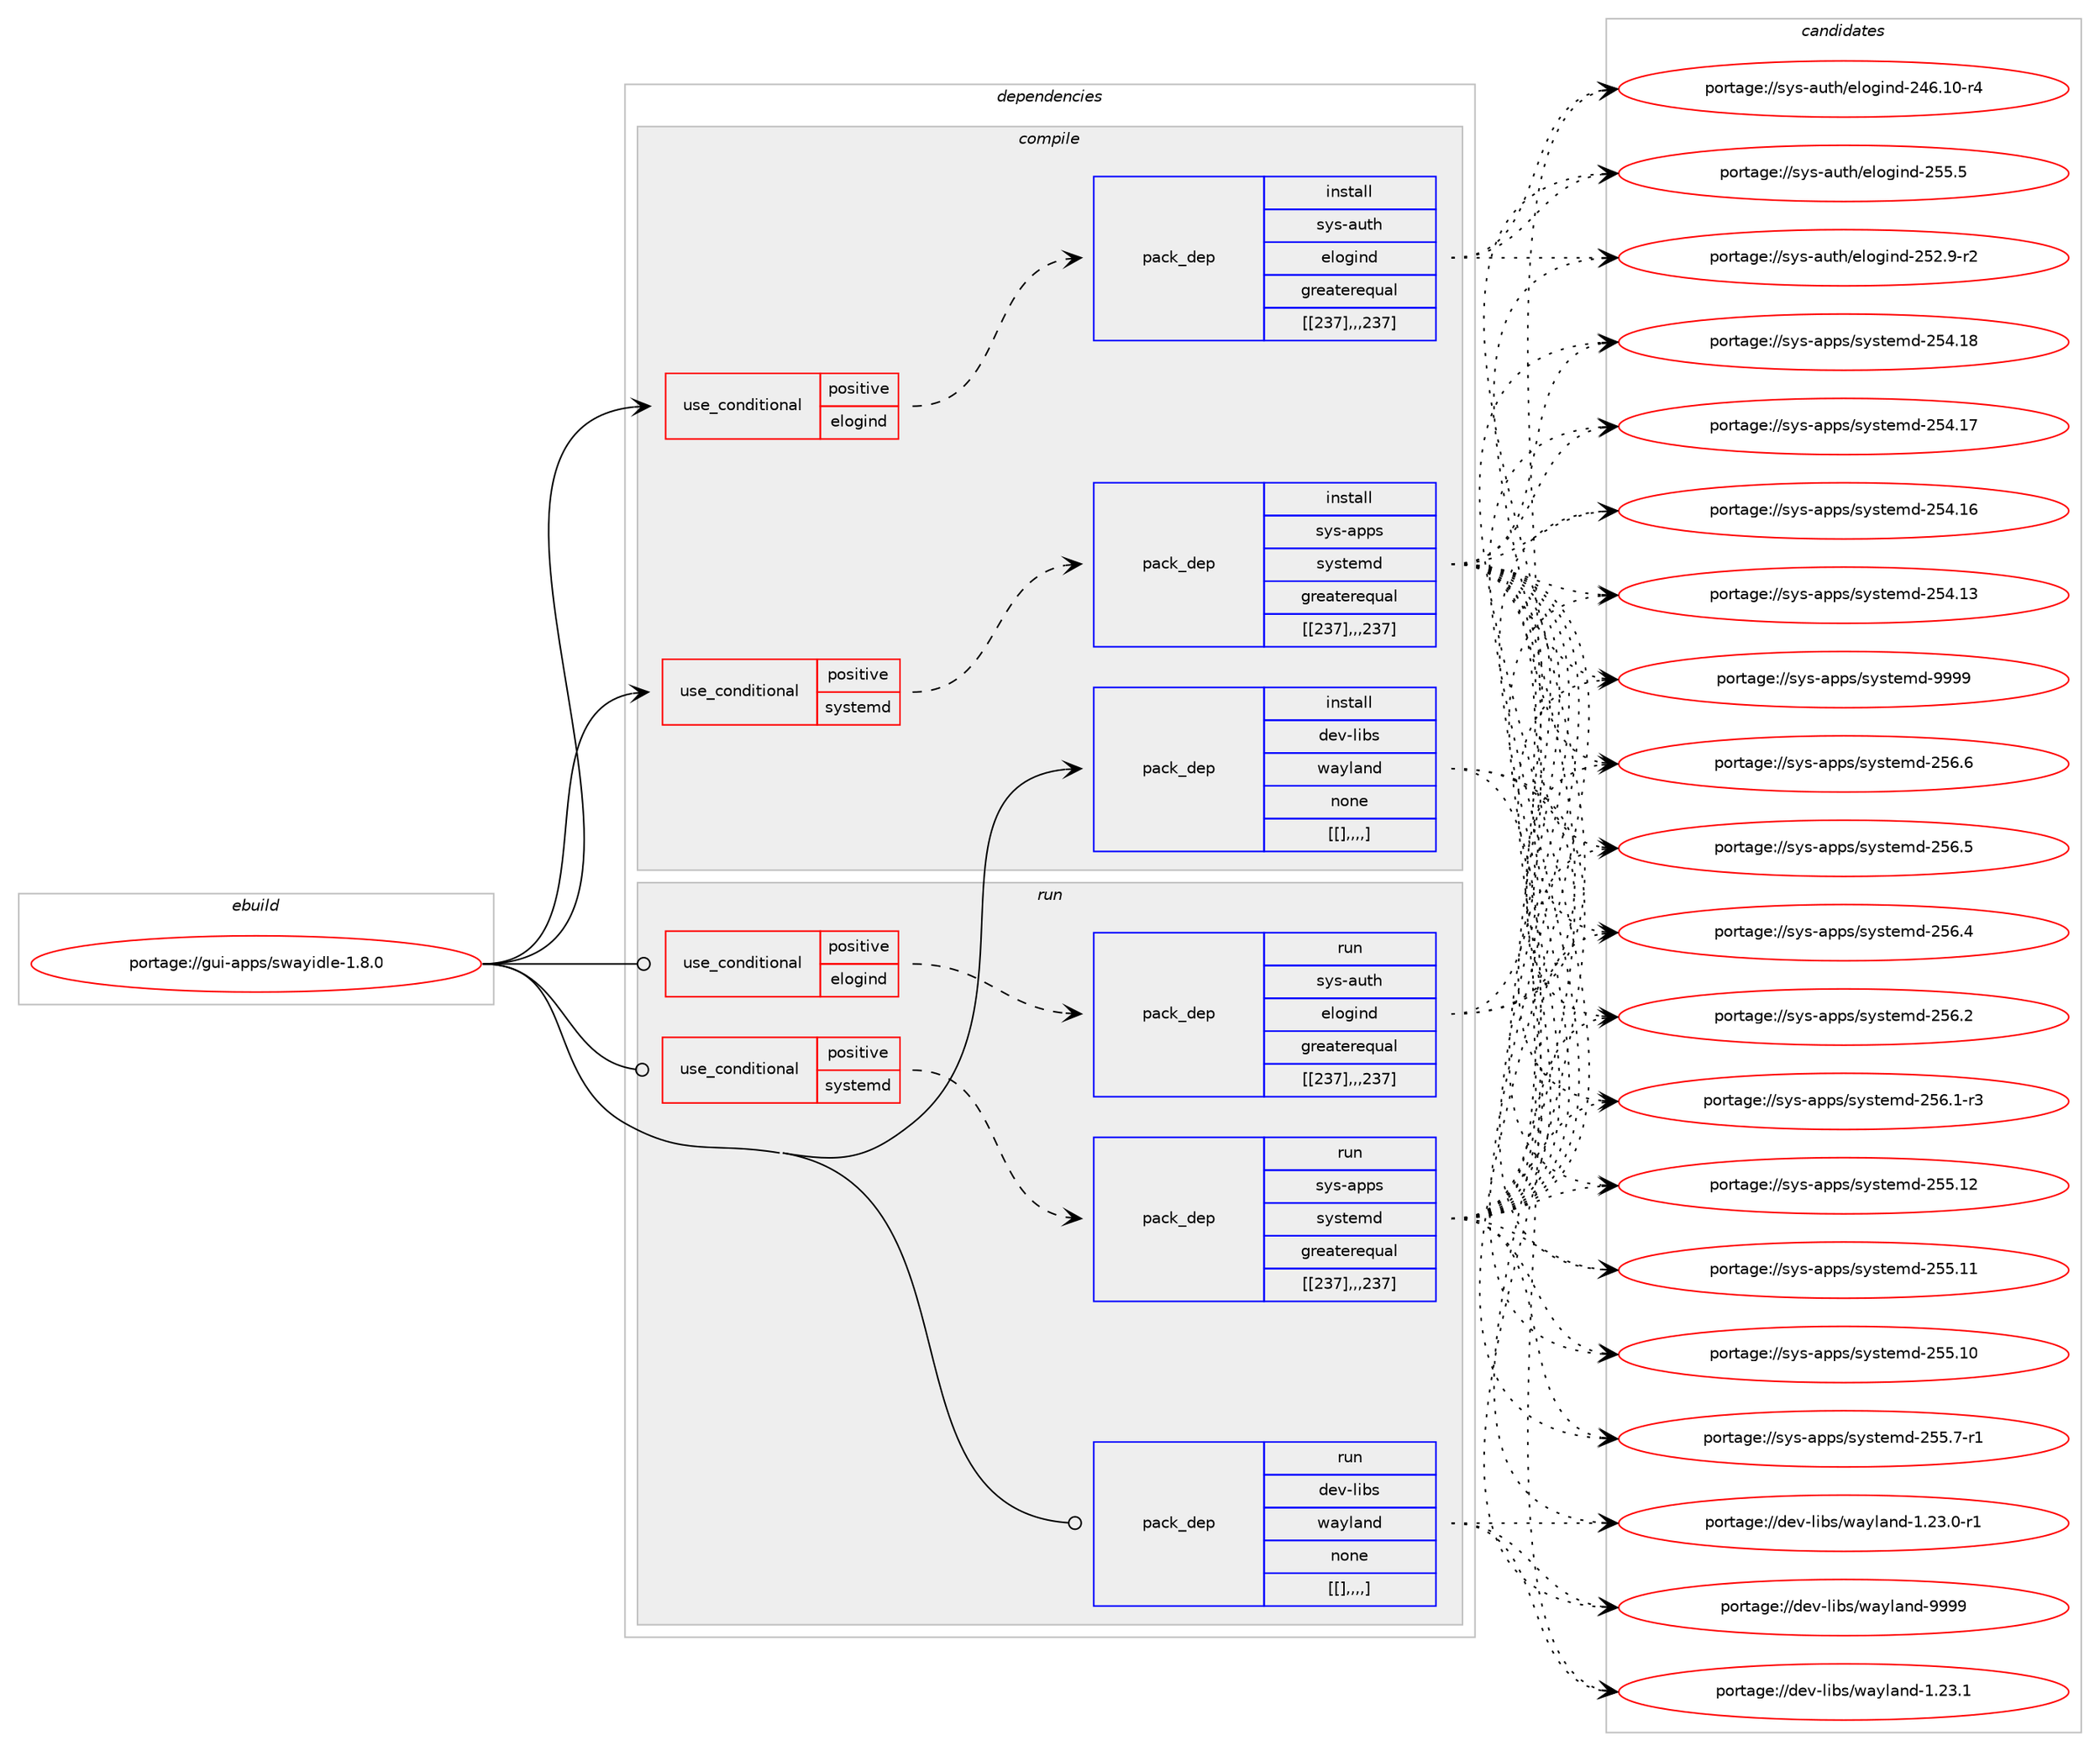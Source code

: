 digraph prolog {

# *************
# Graph options
# *************

newrank=true;
concentrate=true;
compound=true;
graph [rankdir=LR,fontname=Helvetica,fontsize=10,ranksep=1.5];#, ranksep=2.5, nodesep=0.2];
edge  [arrowhead=vee];
node  [fontname=Helvetica,fontsize=10];

# **********
# The ebuild
# **********

subgraph cluster_leftcol {
color=gray;
label=<<i>ebuild</i>>;
id [label="portage://gui-apps/swayidle-1.8.0", color=red, width=4, href="../gui-apps/swayidle-1.8.0.svg"];
}

# ****************
# The dependencies
# ****************

subgraph cluster_midcol {
color=gray;
label=<<i>dependencies</i>>;
subgraph cluster_compile {
fillcolor="#eeeeee";
style=filled;
label=<<i>compile</i>>;
subgraph cond68814 {
dependency247785 [label=<<TABLE BORDER="0" CELLBORDER="1" CELLSPACING="0" CELLPADDING="4"><TR><TD ROWSPAN="3" CELLPADDING="10">use_conditional</TD></TR><TR><TD>positive</TD></TR><TR><TD>elogind</TD></TR></TABLE>>, shape=none, color=red];
subgraph pack177429 {
dependency247786 [label=<<TABLE BORDER="0" CELLBORDER="1" CELLSPACING="0" CELLPADDING="4" WIDTH="220"><TR><TD ROWSPAN="6" CELLPADDING="30">pack_dep</TD></TR><TR><TD WIDTH="110">install</TD></TR><TR><TD>sys-auth</TD></TR><TR><TD>elogind</TD></TR><TR><TD>greaterequal</TD></TR><TR><TD>[[237],,,237]</TD></TR></TABLE>>, shape=none, color=blue];
}
dependency247785:e -> dependency247786:w [weight=20,style="dashed",arrowhead="vee"];
}
id:e -> dependency247785:w [weight=20,style="solid",arrowhead="vee"];
subgraph cond68815 {
dependency247787 [label=<<TABLE BORDER="0" CELLBORDER="1" CELLSPACING="0" CELLPADDING="4"><TR><TD ROWSPAN="3" CELLPADDING="10">use_conditional</TD></TR><TR><TD>positive</TD></TR><TR><TD>systemd</TD></TR></TABLE>>, shape=none, color=red];
subgraph pack177430 {
dependency247788 [label=<<TABLE BORDER="0" CELLBORDER="1" CELLSPACING="0" CELLPADDING="4" WIDTH="220"><TR><TD ROWSPAN="6" CELLPADDING="30">pack_dep</TD></TR><TR><TD WIDTH="110">install</TD></TR><TR><TD>sys-apps</TD></TR><TR><TD>systemd</TD></TR><TR><TD>greaterequal</TD></TR><TR><TD>[[237],,,237]</TD></TR></TABLE>>, shape=none, color=blue];
}
dependency247787:e -> dependency247788:w [weight=20,style="dashed",arrowhead="vee"];
}
id:e -> dependency247787:w [weight=20,style="solid",arrowhead="vee"];
subgraph pack177431 {
dependency247789 [label=<<TABLE BORDER="0" CELLBORDER="1" CELLSPACING="0" CELLPADDING="4" WIDTH="220"><TR><TD ROWSPAN="6" CELLPADDING="30">pack_dep</TD></TR><TR><TD WIDTH="110">install</TD></TR><TR><TD>dev-libs</TD></TR><TR><TD>wayland</TD></TR><TR><TD>none</TD></TR><TR><TD>[[],,,,]</TD></TR></TABLE>>, shape=none, color=blue];
}
id:e -> dependency247789:w [weight=20,style="solid",arrowhead="vee"];
}
subgraph cluster_compileandrun {
fillcolor="#eeeeee";
style=filled;
label=<<i>compile and run</i>>;
}
subgraph cluster_run {
fillcolor="#eeeeee";
style=filled;
label=<<i>run</i>>;
subgraph cond68816 {
dependency247790 [label=<<TABLE BORDER="0" CELLBORDER="1" CELLSPACING="0" CELLPADDING="4"><TR><TD ROWSPAN="3" CELLPADDING="10">use_conditional</TD></TR><TR><TD>positive</TD></TR><TR><TD>elogind</TD></TR></TABLE>>, shape=none, color=red];
subgraph pack177432 {
dependency247791 [label=<<TABLE BORDER="0" CELLBORDER="1" CELLSPACING="0" CELLPADDING="4" WIDTH="220"><TR><TD ROWSPAN="6" CELLPADDING="30">pack_dep</TD></TR><TR><TD WIDTH="110">run</TD></TR><TR><TD>sys-auth</TD></TR><TR><TD>elogind</TD></TR><TR><TD>greaterequal</TD></TR><TR><TD>[[237],,,237]</TD></TR></TABLE>>, shape=none, color=blue];
}
dependency247790:e -> dependency247791:w [weight=20,style="dashed",arrowhead="vee"];
}
id:e -> dependency247790:w [weight=20,style="solid",arrowhead="odot"];
subgraph cond68817 {
dependency247792 [label=<<TABLE BORDER="0" CELLBORDER="1" CELLSPACING="0" CELLPADDING="4"><TR><TD ROWSPAN="3" CELLPADDING="10">use_conditional</TD></TR><TR><TD>positive</TD></TR><TR><TD>systemd</TD></TR></TABLE>>, shape=none, color=red];
subgraph pack177433 {
dependency247793 [label=<<TABLE BORDER="0" CELLBORDER="1" CELLSPACING="0" CELLPADDING="4" WIDTH="220"><TR><TD ROWSPAN="6" CELLPADDING="30">pack_dep</TD></TR><TR><TD WIDTH="110">run</TD></TR><TR><TD>sys-apps</TD></TR><TR><TD>systemd</TD></TR><TR><TD>greaterequal</TD></TR><TR><TD>[[237],,,237]</TD></TR></TABLE>>, shape=none, color=blue];
}
dependency247792:e -> dependency247793:w [weight=20,style="dashed",arrowhead="vee"];
}
id:e -> dependency247792:w [weight=20,style="solid",arrowhead="odot"];
subgraph pack177434 {
dependency247794 [label=<<TABLE BORDER="0" CELLBORDER="1" CELLSPACING="0" CELLPADDING="4" WIDTH="220"><TR><TD ROWSPAN="6" CELLPADDING="30">pack_dep</TD></TR><TR><TD WIDTH="110">run</TD></TR><TR><TD>dev-libs</TD></TR><TR><TD>wayland</TD></TR><TR><TD>none</TD></TR><TR><TD>[[],,,,]</TD></TR></TABLE>>, shape=none, color=blue];
}
id:e -> dependency247794:w [weight=20,style="solid",arrowhead="odot"];
}
}

# **************
# The candidates
# **************

subgraph cluster_choices {
rank=same;
color=gray;
label=<<i>candidates</i>>;

subgraph choice177429 {
color=black;
nodesep=1;
choice115121115459711711610447101108111103105110100455053534653 [label="portage://sys-auth/elogind-255.5", color=red, width=4,href="../sys-auth/elogind-255.5.svg"];
choice1151211154597117116104471011081111031051101004550535046574511450 [label="portage://sys-auth/elogind-252.9-r2", color=red, width=4,href="../sys-auth/elogind-252.9-r2.svg"];
choice115121115459711711610447101108111103105110100455052544649484511452 [label="portage://sys-auth/elogind-246.10-r4", color=red, width=4,href="../sys-auth/elogind-246.10-r4.svg"];
dependency247786:e -> choice115121115459711711610447101108111103105110100455053534653:w [style=dotted,weight="100"];
dependency247786:e -> choice1151211154597117116104471011081111031051101004550535046574511450:w [style=dotted,weight="100"];
dependency247786:e -> choice115121115459711711610447101108111103105110100455052544649484511452:w [style=dotted,weight="100"];
}
subgraph choice177430 {
color=black;
nodesep=1;
choice1151211154597112112115471151211151161011091004557575757 [label="portage://sys-apps/systemd-9999", color=red, width=4,href="../sys-apps/systemd-9999.svg"];
choice115121115459711211211547115121115116101109100455053544654 [label="portage://sys-apps/systemd-256.6", color=red, width=4,href="../sys-apps/systemd-256.6.svg"];
choice115121115459711211211547115121115116101109100455053544653 [label="portage://sys-apps/systemd-256.5", color=red, width=4,href="../sys-apps/systemd-256.5.svg"];
choice115121115459711211211547115121115116101109100455053544652 [label="portage://sys-apps/systemd-256.4", color=red, width=4,href="../sys-apps/systemd-256.4.svg"];
choice115121115459711211211547115121115116101109100455053544650 [label="portage://sys-apps/systemd-256.2", color=red, width=4,href="../sys-apps/systemd-256.2.svg"];
choice1151211154597112112115471151211151161011091004550535446494511451 [label="portage://sys-apps/systemd-256.1-r3", color=red, width=4,href="../sys-apps/systemd-256.1-r3.svg"];
choice11512111545971121121154711512111511610110910045505353464950 [label="portage://sys-apps/systemd-255.12", color=red, width=4,href="../sys-apps/systemd-255.12.svg"];
choice11512111545971121121154711512111511610110910045505353464949 [label="portage://sys-apps/systemd-255.11", color=red, width=4,href="../sys-apps/systemd-255.11.svg"];
choice11512111545971121121154711512111511610110910045505353464948 [label="portage://sys-apps/systemd-255.10", color=red, width=4,href="../sys-apps/systemd-255.10.svg"];
choice1151211154597112112115471151211151161011091004550535346554511449 [label="portage://sys-apps/systemd-255.7-r1", color=red, width=4,href="../sys-apps/systemd-255.7-r1.svg"];
choice11512111545971121121154711512111511610110910045505352464956 [label="portage://sys-apps/systemd-254.18", color=red, width=4,href="../sys-apps/systemd-254.18.svg"];
choice11512111545971121121154711512111511610110910045505352464955 [label="portage://sys-apps/systemd-254.17", color=red, width=4,href="../sys-apps/systemd-254.17.svg"];
choice11512111545971121121154711512111511610110910045505352464954 [label="portage://sys-apps/systemd-254.16", color=red, width=4,href="../sys-apps/systemd-254.16.svg"];
choice11512111545971121121154711512111511610110910045505352464951 [label="portage://sys-apps/systemd-254.13", color=red, width=4,href="../sys-apps/systemd-254.13.svg"];
dependency247788:e -> choice1151211154597112112115471151211151161011091004557575757:w [style=dotted,weight="100"];
dependency247788:e -> choice115121115459711211211547115121115116101109100455053544654:w [style=dotted,weight="100"];
dependency247788:e -> choice115121115459711211211547115121115116101109100455053544653:w [style=dotted,weight="100"];
dependency247788:e -> choice115121115459711211211547115121115116101109100455053544652:w [style=dotted,weight="100"];
dependency247788:e -> choice115121115459711211211547115121115116101109100455053544650:w [style=dotted,weight="100"];
dependency247788:e -> choice1151211154597112112115471151211151161011091004550535446494511451:w [style=dotted,weight="100"];
dependency247788:e -> choice11512111545971121121154711512111511610110910045505353464950:w [style=dotted,weight="100"];
dependency247788:e -> choice11512111545971121121154711512111511610110910045505353464949:w [style=dotted,weight="100"];
dependency247788:e -> choice11512111545971121121154711512111511610110910045505353464948:w [style=dotted,weight="100"];
dependency247788:e -> choice1151211154597112112115471151211151161011091004550535346554511449:w [style=dotted,weight="100"];
dependency247788:e -> choice11512111545971121121154711512111511610110910045505352464956:w [style=dotted,weight="100"];
dependency247788:e -> choice11512111545971121121154711512111511610110910045505352464955:w [style=dotted,weight="100"];
dependency247788:e -> choice11512111545971121121154711512111511610110910045505352464954:w [style=dotted,weight="100"];
dependency247788:e -> choice11512111545971121121154711512111511610110910045505352464951:w [style=dotted,weight="100"];
}
subgraph choice177431 {
color=black;
nodesep=1;
choice10010111845108105981154711997121108971101004557575757 [label="portage://dev-libs/wayland-9999", color=red, width=4,href="../dev-libs/wayland-9999.svg"];
choice100101118451081059811547119971211089711010045494650514649 [label="portage://dev-libs/wayland-1.23.1", color=red, width=4,href="../dev-libs/wayland-1.23.1.svg"];
choice1001011184510810598115471199712110897110100454946505146484511449 [label="portage://dev-libs/wayland-1.23.0-r1", color=red, width=4,href="../dev-libs/wayland-1.23.0-r1.svg"];
dependency247789:e -> choice10010111845108105981154711997121108971101004557575757:w [style=dotted,weight="100"];
dependency247789:e -> choice100101118451081059811547119971211089711010045494650514649:w [style=dotted,weight="100"];
dependency247789:e -> choice1001011184510810598115471199712110897110100454946505146484511449:w [style=dotted,weight="100"];
}
subgraph choice177432 {
color=black;
nodesep=1;
choice115121115459711711610447101108111103105110100455053534653 [label="portage://sys-auth/elogind-255.5", color=red, width=4,href="../sys-auth/elogind-255.5.svg"];
choice1151211154597117116104471011081111031051101004550535046574511450 [label="portage://sys-auth/elogind-252.9-r2", color=red, width=4,href="../sys-auth/elogind-252.9-r2.svg"];
choice115121115459711711610447101108111103105110100455052544649484511452 [label="portage://sys-auth/elogind-246.10-r4", color=red, width=4,href="../sys-auth/elogind-246.10-r4.svg"];
dependency247791:e -> choice115121115459711711610447101108111103105110100455053534653:w [style=dotted,weight="100"];
dependency247791:e -> choice1151211154597117116104471011081111031051101004550535046574511450:w [style=dotted,weight="100"];
dependency247791:e -> choice115121115459711711610447101108111103105110100455052544649484511452:w [style=dotted,weight="100"];
}
subgraph choice177433 {
color=black;
nodesep=1;
choice1151211154597112112115471151211151161011091004557575757 [label="portage://sys-apps/systemd-9999", color=red, width=4,href="../sys-apps/systemd-9999.svg"];
choice115121115459711211211547115121115116101109100455053544654 [label="portage://sys-apps/systemd-256.6", color=red, width=4,href="../sys-apps/systemd-256.6.svg"];
choice115121115459711211211547115121115116101109100455053544653 [label="portage://sys-apps/systemd-256.5", color=red, width=4,href="../sys-apps/systemd-256.5.svg"];
choice115121115459711211211547115121115116101109100455053544652 [label="portage://sys-apps/systemd-256.4", color=red, width=4,href="../sys-apps/systemd-256.4.svg"];
choice115121115459711211211547115121115116101109100455053544650 [label="portage://sys-apps/systemd-256.2", color=red, width=4,href="../sys-apps/systemd-256.2.svg"];
choice1151211154597112112115471151211151161011091004550535446494511451 [label="portage://sys-apps/systemd-256.1-r3", color=red, width=4,href="../sys-apps/systemd-256.1-r3.svg"];
choice11512111545971121121154711512111511610110910045505353464950 [label="portage://sys-apps/systemd-255.12", color=red, width=4,href="../sys-apps/systemd-255.12.svg"];
choice11512111545971121121154711512111511610110910045505353464949 [label="portage://sys-apps/systemd-255.11", color=red, width=4,href="../sys-apps/systemd-255.11.svg"];
choice11512111545971121121154711512111511610110910045505353464948 [label="portage://sys-apps/systemd-255.10", color=red, width=4,href="../sys-apps/systemd-255.10.svg"];
choice1151211154597112112115471151211151161011091004550535346554511449 [label="portage://sys-apps/systemd-255.7-r1", color=red, width=4,href="../sys-apps/systemd-255.7-r1.svg"];
choice11512111545971121121154711512111511610110910045505352464956 [label="portage://sys-apps/systemd-254.18", color=red, width=4,href="../sys-apps/systemd-254.18.svg"];
choice11512111545971121121154711512111511610110910045505352464955 [label="portage://sys-apps/systemd-254.17", color=red, width=4,href="../sys-apps/systemd-254.17.svg"];
choice11512111545971121121154711512111511610110910045505352464954 [label="portage://sys-apps/systemd-254.16", color=red, width=4,href="../sys-apps/systemd-254.16.svg"];
choice11512111545971121121154711512111511610110910045505352464951 [label="portage://sys-apps/systemd-254.13", color=red, width=4,href="../sys-apps/systemd-254.13.svg"];
dependency247793:e -> choice1151211154597112112115471151211151161011091004557575757:w [style=dotted,weight="100"];
dependency247793:e -> choice115121115459711211211547115121115116101109100455053544654:w [style=dotted,weight="100"];
dependency247793:e -> choice115121115459711211211547115121115116101109100455053544653:w [style=dotted,weight="100"];
dependency247793:e -> choice115121115459711211211547115121115116101109100455053544652:w [style=dotted,weight="100"];
dependency247793:e -> choice115121115459711211211547115121115116101109100455053544650:w [style=dotted,weight="100"];
dependency247793:e -> choice1151211154597112112115471151211151161011091004550535446494511451:w [style=dotted,weight="100"];
dependency247793:e -> choice11512111545971121121154711512111511610110910045505353464950:w [style=dotted,weight="100"];
dependency247793:e -> choice11512111545971121121154711512111511610110910045505353464949:w [style=dotted,weight="100"];
dependency247793:e -> choice11512111545971121121154711512111511610110910045505353464948:w [style=dotted,weight="100"];
dependency247793:e -> choice1151211154597112112115471151211151161011091004550535346554511449:w [style=dotted,weight="100"];
dependency247793:e -> choice11512111545971121121154711512111511610110910045505352464956:w [style=dotted,weight="100"];
dependency247793:e -> choice11512111545971121121154711512111511610110910045505352464955:w [style=dotted,weight="100"];
dependency247793:e -> choice11512111545971121121154711512111511610110910045505352464954:w [style=dotted,weight="100"];
dependency247793:e -> choice11512111545971121121154711512111511610110910045505352464951:w [style=dotted,weight="100"];
}
subgraph choice177434 {
color=black;
nodesep=1;
choice10010111845108105981154711997121108971101004557575757 [label="portage://dev-libs/wayland-9999", color=red, width=4,href="../dev-libs/wayland-9999.svg"];
choice100101118451081059811547119971211089711010045494650514649 [label="portage://dev-libs/wayland-1.23.1", color=red, width=4,href="../dev-libs/wayland-1.23.1.svg"];
choice1001011184510810598115471199712110897110100454946505146484511449 [label="portage://dev-libs/wayland-1.23.0-r1", color=red, width=4,href="../dev-libs/wayland-1.23.0-r1.svg"];
dependency247794:e -> choice10010111845108105981154711997121108971101004557575757:w [style=dotted,weight="100"];
dependency247794:e -> choice100101118451081059811547119971211089711010045494650514649:w [style=dotted,weight="100"];
dependency247794:e -> choice1001011184510810598115471199712110897110100454946505146484511449:w [style=dotted,weight="100"];
}
}

}
